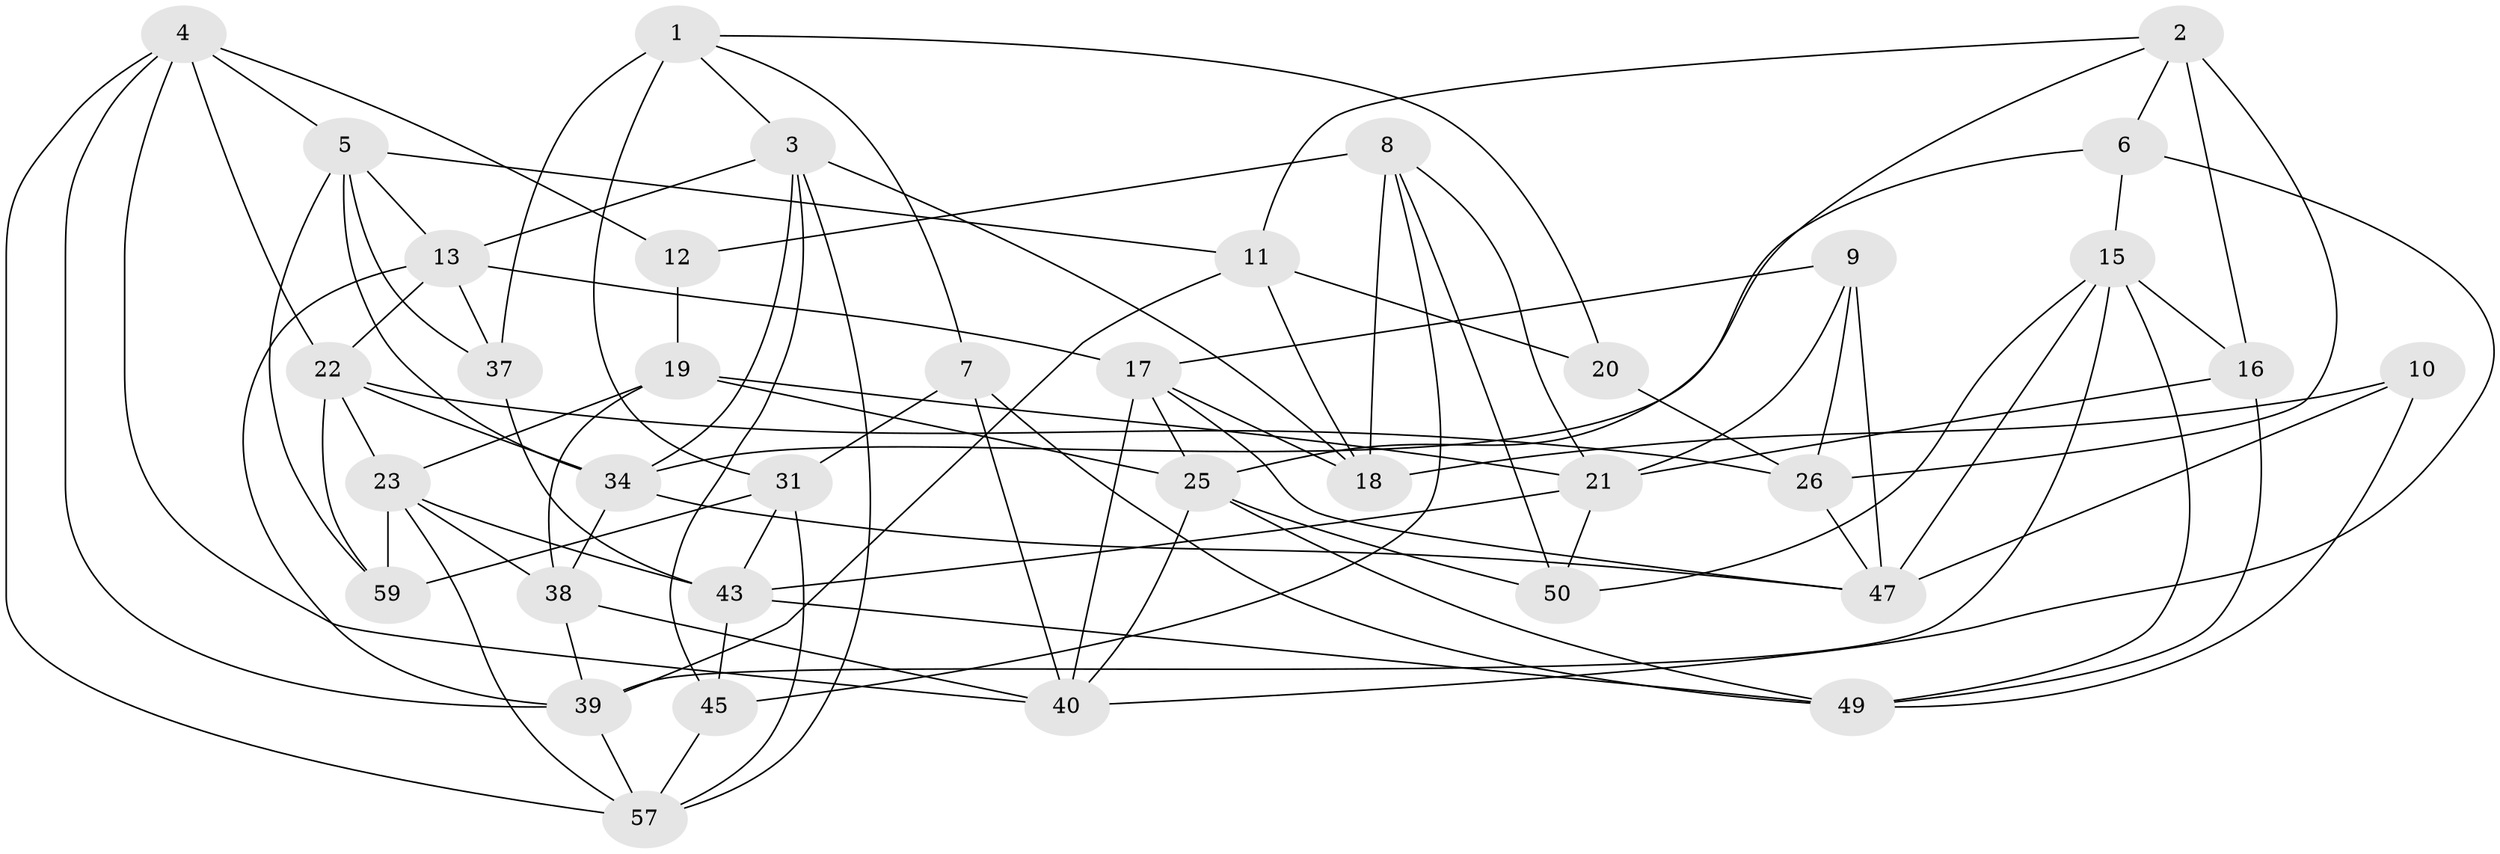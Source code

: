 // Generated by graph-tools (version 1.1) at 2025/52/02/27/25 19:52:32]
// undirected, 37 vertices, 94 edges
graph export_dot {
graph [start="1"]
  node [color=gray90,style=filled];
  1 [super="+46"];
  2 [super="+14"];
  3 [super="+29"];
  4 [super="+54"];
  5 [super="+32"];
  6;
  7;
  8 [super="+24"];
  9;
  10;
  11 [super="+51"];
  12;
  13 [super="+41"];
  15 [super="+52"];
  16;
  17 [super="+44"];
  18 [super="+30"];
  19 [super="+55"];
  20;
  21 [super="+35"];
  22 [super="+33"];
  23 [super="+61"];
  25 [super="+27"];
  26 [super="+28"];
  31 [super="+48"];
  34 [super="+36"];
  37;
  38 [super="+53"];
  39 [super="+42"];
  40 [super="+63"];
  43 [super="+62"];
  45;
  47 [super="+58"];
  49 [super="+56"];
  50;
  57 [super="+60"];
  59;
  1 -- 37;
  1 -- 20;
  1 -- 3;
  1 -- 31 [weight=2];
  1 -- 7;
  2 -- 25;
  2 -- 11;
  2 -- 16;
  2 -- 26 [weight=2];
  2 -- 6;
  3 -- 45;
  3 -- 57;
  3 -- 13;
  3 -- 34;
  3 -- 18;
  4 -- 12;
  4 -- 22;
  4 -- 57;
  4 -- 40;
  4 -- 5;
  4 -- 39;
  5 -- 13;
  5 -- 37;
  5 -- 59;
  5 -- 34;
  5 -- 11;
  6 -- 34;
  6 -- 40;
  6 -- 15;
  7 -- 49;
  7 -- 40;
  7 -- 31;
  8 -- 50;
  8 -- 45;
  8 -- 12 [weight=2];
  8 -- 18;
  8 -- 21;
  9 -- 17;
  9 -- 21;
  9 -- 47;
  9 -- 26;
  10 -- 18 [weight=2];
  10 -- 47;
  10 -- 49;
  11 -- 20 [weight=2];
  11 -- 18;
  11 -- 39;
  12 -- 19;
  13 -- 17;
  13 -- 37;
  13 -- 22;
  13 -- 39;
  15 -- 16;
  15 -- 39;
  15 -- 49;
  15 -- 50;
  15 -- 47;
  16 -- 49;
  16 -- 21;
  17 -- 18;
  17 -- 47;
  17 -- 40;
  17 -- 25;
  19 -- 38 [weight=2];
  19 -- 25;
  19 -- 21;
  19 -- 23;
  20 -- 26;
  21 -- 50;
  21 -- 43;
  22 -- 23;
  22 -- 34;
  22 -- 59;
  22 -- 26;
  23 -- 57;
  23 -- 43;
  23 -- 59;
  23 -- 38;
  25 -- 40;
  25 -- 50;
  25 -- 49;
  26 -- 47;
  31 -- 57;
  31 -- 43;
  31 -- 59;
  34 -- 47;
  34 -- 38;
  37 -- 43;
  38 -- 40;
  38 -- 39;
  39 -- 57;
  43 -- 49;
  43 -- 45;
  45 -- 57;
}
